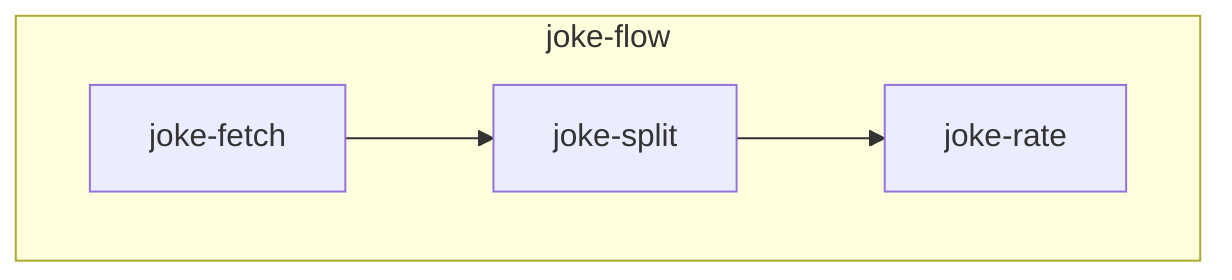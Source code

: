 graph TD
  subgraph joke-flow
    joke-fetch[joke-fetch]
    joke-split[joke-split]
    joke-rate[joke-rate]
    joke-fetch --> joke-split
    joke-split --> joke-rate
  end